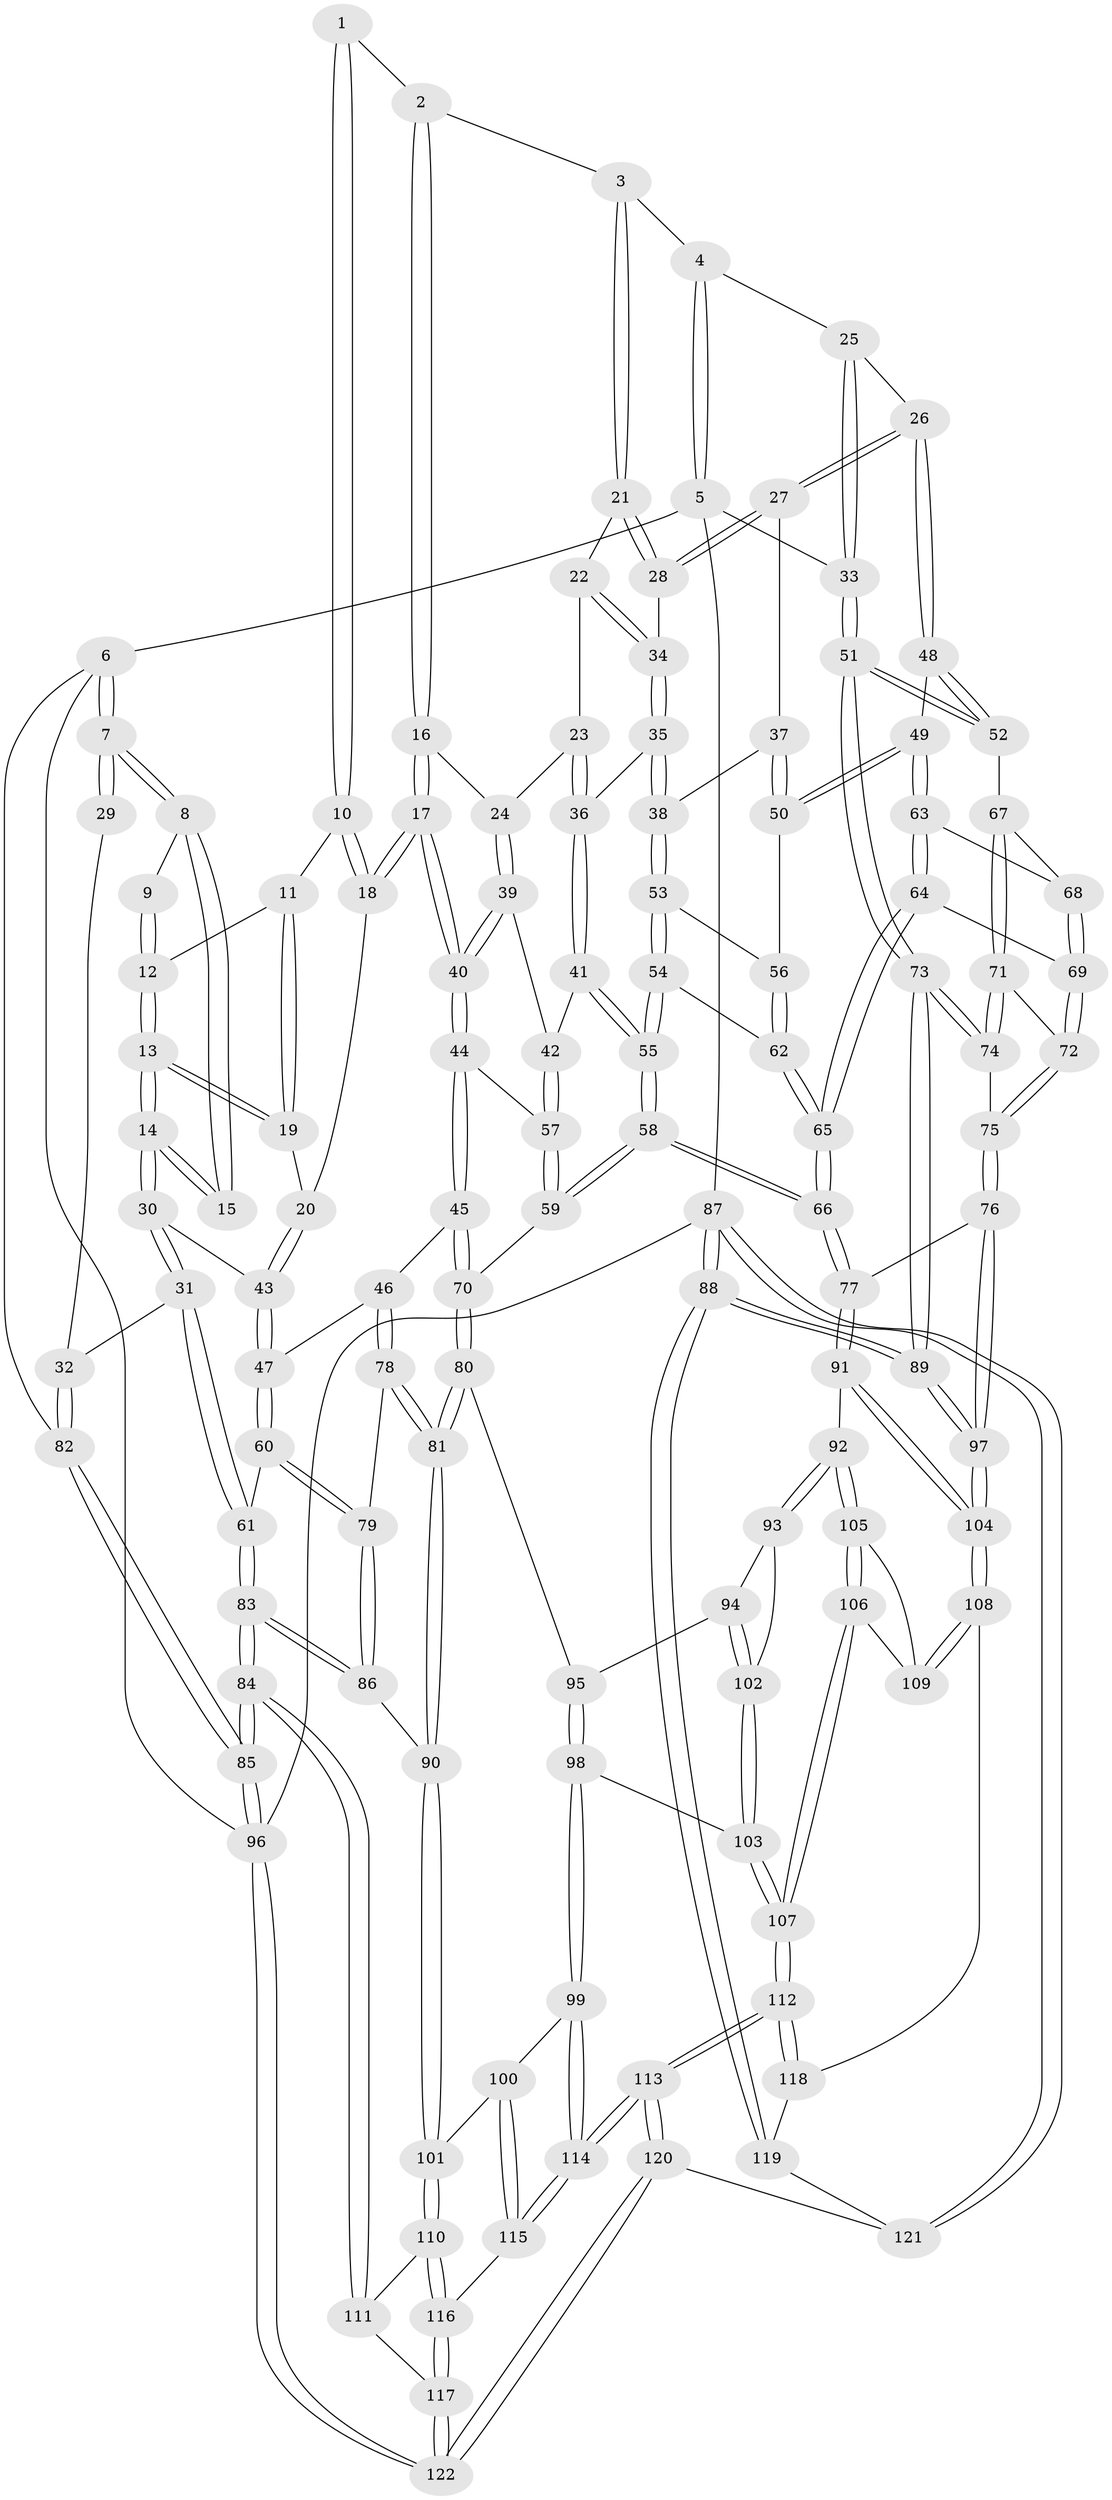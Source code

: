 // Generated by graph-tools (version 1.1) at 2025/38/03/09/25 02:38:30]
// undirected, 122 vertices, 302 edges
graph export_dot {
graph [start="1"]
  node [color=gray90,style=filled];
  1 [pos="+0.33458700394618535+0"];
  2 [pos="+0.5793497282593749+0"];
  3 [pos="+0.7267453566984264+0"];
  4 [pos="+0.8829491410550903+0"];
  5 [pos="+1+0"];
  6 [pos="+0+0"];
  7 [pos="+0+0"];
  8 [pos="+0.1019349472397573+0"];
  9 [pos="+0.22780465983023232+0"];
  10 [pos="+0.3427134501339644+0.0368385042930351"];
  11 [pos="+0.3005462371115308+0.04553930378839342"];
  12 [pos="+0.23925691263718346+0.006638804480779202"];
  13 [pos="+0.19772829464783576+0.10169161919721148"];
  14 [pos="+0.18448822713431798+0.11235417235844362"];
  15 [pos="+0.15062576296052585+0.05211526713834904"];
  16 [pos="+0.4918818992305068+0.034952082981261255"];
  17 [pos="+0.4559099479101043+0.09479562839913014"];
  18 [pos="+0.37373869074896937+0.0787070965817226"];
  19 [pos="+0.2591060541138485+0.08893420669551799"];
  20 [pos="+0.330424636363915+0.12138490060646459"];
  21 [pos="+0.7287228650901576+0"];
  22 [pos="+0.644872648673557+0.05505984344666801"];
  23 [pos="+0.6264371003828968+0.09354389882025736"];
  24 [pos="+0.5995863541850411+0.1090105208853345"];
  25 [pos="+0.9418026612889463+0.06551479675768547"];
  26 [pos="+0.9093944846875127+0.13727919247566678"];
  27 [pos="+0.7892475522528374+0.042402080782232725"];
  28 [pos="+0.7650745975301586+0"];
  29 [pos="+0.07266007799687173+0.043616858516699004"];
  30 [pos="+0.18263135571246136+0.11838317317421987"];
  31 [pos="+0.07658002957156364+0.226809305778277"];
  32 [pos="+0.0663543542721294+0.224030277244151"];
  33 [pos="+1+0.08518354929170428"];
  34 [pos="+0.6876532654064934+0.1262412903346273"];
  35 [pos="+0.6853001612460352+0.1704270320785489"];
  36 [pos="+0.6737632522000115+0.17254598822534412"];
  37 [pos="+0.7619137959591953+0.15048509870867455"];
  38 [pos="+0.7175586449195496+0.17417549499750845"];
  39 [pos="+0.5717491689663677+0.15870937237899094"];
  40 [pos="+0.4731397560920125+0.16653767683182574"];
  41 [pos="+0.6335123291918437+0.20500657339168468"];
  42 [pos="+0.628621370708635+0.20483703669899783"];
  43 [pos="+0.3086600430955495+0.19483000497077507"];
  44 [pos="+0.4699865560718494+0.1767301982119831"];
  45 [pos="+0.3790765145428181+0.2617607913288343"];
  46 [pos="+0.3380249002724357+0.2560719422354986"];
  47 [pos="+0.33023019833619704+0.25254167108500525"];
  48 [pos="+0.9301573113196518+0.1918869294181799"];
  49 [pos="+0.8596165849428091+0.2154298012203466"];
  50 [pos="+0.8176931777121891+0.20565643610945505"];
  51 [pos="+1+0.21914321477040505"];
  52 [pos="+0.9407738882927542+0.19728633156222478"];
  53 [pos="+0.7255771866112173+0.2218654028918916"];
  54 [pos="+0.718471699318817+0.24474806412156164"];
  55 [pos="+0.6798451410772477+0.2933789127842414"];
  56 [pos="+0.7801719032247373+0.23987477621227635"];
  57 [pos="+0.5541723371059786+0.2771287023900975"];
  58 [pos="+0.6797005370390555+0.4039866219368653"];
  59 [pos="+0.5636534378739833+0.3812885554591221"];
  60 [pos="+0.1542259299462714+0.3082633619996406"];
  61 [pos="+0.0991471494303639+0.2557070648010391"];
  62 [pos="+0.7710827527367091+0.2674228522162374"];
  63 [pos="+0.8374484759821723+0.27869354075324726"];
  64 [pos="+0.8225165029659819+0.3053600368043577"];
  65 [pos="+0.7746950490455631+0.3275746226467027"];
  66 [pos="+0.7002543518110228+0.4183307732691434"];
  67 [pos="+0.9177213331668871+0.30133625634722266"];
  68 [pos="+0.9005503314908831+0.3081921550675853"];
  69 [pos="+0.8661955260894529+0.3316169776709448"];
  70 [pos="+0.46930194876904563+0.41544510060800977"];
  71 [pos="+0.9213715324431594+0.30895616211790494"];
  72 [pos="+0.8770279622996315+0.39217103422770855"];
  73 [pos="+1+0.49247665827328585"];
  74 [pos="+1+0.4388883942050825"];
  75 [pos="+0.8781414508248386+0.43410430169638337"];
  76 [pos="+0.7865103373724748+0.46755375977588837"];
  77 [pos="+0.7345709013076871+0.47627580544854287"];
  78 [pos="+0.3072783830834159+0.3684313660278289"];
  79 [pos="+0.16484830608232093+0.3632422541531167"];
  80 [pos="+0.45579105994790997+0.43726277308021977"];
  81 [pos="+0.34928817965489445+0.4924187381780321"];
  82 [pos="+0+0.19779431891670812"];
  83 [pos="+0+0.596831275208783"];
  84 [pos="+0+0.664821424596757"];
  85 [pos="+0+0.6876444357655638"];
  86 [pos="+0.16546061859255867+0.3829155318166009"];
  87 [pos="+1+1"];
  88 [pos="+1+1"];
  89 [pos="+1+0.7360134581352948"];
  90 [pos="+0.2920716183196401+0.544000278122622"];
  91 [pos="+0.7286381097682814+0.5103594580716381"];
  92 [pos="+0.7234126221814708+0.5250811962811193"];
  93 [pos="+0.7068475932095436+0.5307087686163922"];
  94 [pos="+0.5202839191326392+0.5312134183356848"];
  95 [pos="+0.49241244344487656+0.5074790143089059"];
  96 [pos="+0+1"];
  97 [pos="+1+0.720600047494611"];
  98 [pos="+0.46476941810764477+0.6368439479466246"];
  99 [pos="+0.44853503342685874+0.6447828786807648"];
  100 [pos="+0.32953676369541723+0.6045864716081046"];
  101 [pos="+0.28363925537915424+0.5766798527927764"];
  102 [pos="+0.55879865119137+0.6101306463861338"];
  103 [pos="+0.5470919288028857+0.6380103749188439"];
  104 [pos="+1+0.7199719319699482"];
  105 [pos="+0.7245180278906549+0.536726067872192"];
  106 [pos="+0.6347157275393625+0.7423292575211325"];
  107 [pos="+0.6158855763415086+0.7651708330745635"];
  108 [pos="+0.8802367263394798+0.7365494266934709"];
  109 [pos="+0.818942815523508+0.689532570721846"];
  110 [pos="+0.24365103629564788+0.6139790542906702"];
  111 [pos="+0.10039084968905325+0.65577913003599"];
  112 [pos="+0.6135767864721249+0.7758077714026008"];
  113 [pos="+0.5485521209727469+0.8942515933813183"];
  114 [pos="+0.4708910741508143+0.8291235106617063"];
  115 [pos="+0.4279283327104201+0.8139207249597021"];
  116 [pos="+0.3075893570064249+0.8012609488773575"];
  117 [pos="+0.23830696226083786+0.8706350605523923"];
  118 [pos="+0.8298071099619061+0.7853376557160598"];
  119 [pos="+0.8084602048010556+0.842480056692736"];
  120 [pos="+0.5632940018486491+0.9855344301380892"];
  121 [pos="+0.6917488778468889+1"];
  122 [pos="+0.0725904866504661+1"];
  1 -- 2;
  1 -- 10;
  1 -- 10;
  2 -- 3;
  2 -- 16;
  2 -- 16;
  3 -- 4;
  3 -- 21;
  3 -- 21;
  4 -- 5;
  4 -- 5;
  4 -- 25;
  5 -- 6;
  5 -- 33;
  5 -- 87;
  6 -- 7;
  6 -- 7;
  6 -- 82;
  6 -- 96;
  7 -- 8;
  7 -- 8;
  7 -- 29;
  7 -- 29;
  8 -- 9;
  8 -- 15;
  8 -- 15;
  9 -- 12;
  9 -- 12;
  10 -- 11;
  10 -- 18;
  10 -- 18;
  11 -- 12;
  11 -- 19;
  11 -- 19;
  12 -- 13;
  12 -- 13;
  13 -- 14;
  13 -- 14;
  13 -- 19;
  13 -- 19;
  14 -- 15;
  14 -- 15;
  14 -- 30;
  14 -- 30;
  16 -- 17;
  16 -- 17;
  16 -- 24;
  17 -- 18;
  17 -- 18;
  17 -- 40;
  17 -- 40;
  18 -- 20;
  19 -- 20;
  20 -- 43;
  20 -- 43;
  21 -- 22;
  21 -- 28;
  21 -- 28;
  22 -- 23;
  22 -- 34;
  22 -- 34;
  23 -- 24;
  23 -- 36;
  23 -- 36;
  24 -- 39;
  24 -- 39;
  25 -- 26;
  25 -- 33;
  25 -- 33;
  26 -- 27;
  26 -- 27;
  26 -- 48;
  26 -- 48;
  27 -- 28;
  27 -- 28;
  27 -- 37;
  28 -- 34;
  29 -- 32;
  30 -- 31;
  30 -- 31;
  30 -- 43;
  31 -- 32;
  31 -- 61;
  31 -- 61;
  32 -- 82;
  32 -- 82;
  33 -- 51;
  33 -- 51;
  34 -- 35;
  34 -- 35;
  35 -- 36;
  35 -- 38;
  35 -- 38;
  36 -- 41;
  36 -- 41;
  37 -- 38;
  37 -- 50;
  37 -- 50;
  38 -- 53;
  38 -- 53;
  39 -- 40;
  39 -- 40;
  39 -- 42;
  40 -- 44;
  40 -- 44;
  41 -- 42;
  41 -- 55;
  41 -- 55;
  42 -- 57;
  42 -- 57;
  43 -- 47;
  43 -- 47;
  44 -- 45;
  44 -- 45;
  44 -- 57;
  45 -- 46;
  45 -- 70;
  45 -- 70;
  46 -- 47;
  46 -- 78;
  46 -- 78;
  47 -- 60;
  47 -- 60;
  48 -- 49;
  48 -- 52;
  48 -- 52;
  49 -- 50;
  49 -- 50;
  49 -- 63;
  49 -- 63;
  50 -- 56;
  51 -- 52;
  51 -- 52;
  51 -- 73;
  51 -- 73;
  52 -- 67;
  53 -- 54;
  53 -- 54;
  53 -- 56;
  54 -- 55;
  54 -- 55;
  54 -- 62;
  55 -- 58;
  55 -- 58;
  56 -- 62;
  56 -- 62;
  57 -- 59;
  57 -- 59;
  58 -- 59;
  58 -- 59;
  58 -- 66;
  58 -- 66;
  59 -- 70;
  60 -- 61;
  60 -- 79;
  60 -- 79;
  61 -- 83;
  61 -- 83;
  62 -- 65;
  62 -- 65;
  63 -- 64;
  63 -- 64;
  63 -- 68;
  64 -- 65;
  64 -- 65;
  64 -- 69;
  65 -- 66;
  65 -- 66;
  66 -- 77;
  66 -- 77;
  67 -- 68;
  67 -- 71;
  67 -- 71;
  68 -- 69;
  68 -- 69;
  69 -- 72;
  69 -- 72;
  70 -- 80;
  70 -- 80;
  71 -- 72;
  71 -- 74;
  71 -- 74;
  72 -- 75;
  72 -- 75;
  73 -- 74;
  73 -- 74;
  73 -- 89;
  73 -- 89;
  74 -- 75;
  75 -- 76;
  75 -- 76;
  76 -- 77;
  76 -- 97;
  76 -- 97;
  77 -- 91;
  77 -- 91;
  78 -- 79;
  78 -- 81;
  78 -- 81;
  79 -- 86;
  79 -- 86;
  80 -- 81;
  80 -- 81;
  80 -- 95;
  81 -- 90;
  81 -- 90;
  82 -- 85;
  82 -- 85;
  83 -- 84;
  83 -- 84;
  83 -- 86;
  83 -- 86;
  84 -- 85;
  84 -- 85;
  84 -- 111;
  84 -- 111;
  85 -- 96;
  85 -- 96;
  86 -- 90;
  87 -- 88;
  87 -- 88;
  87 -- 121;
  87 -- 121;
  87 -- 96;
  88 -- 89;
  88 -- 89;
  88 -- 119;
  88 -- 119;
  89 -- 97;
  89 -- 97;
  90 -- 101;
  90 -- 101;
  91 -- 92;
  91 -- 104;
  91 -- 104;
  92 -- 93;
  92 -- 93;
  92 -- 105;
  92 -- 105;
  93 -- 94;
  93 -- 102;
  94 -- 95;
  94 -- 102;
  94 -- 102;
  95 -- 98;
  95 -- 98;
  96 -- 122;
  96 -- 122;
  97 -- 104;
  97 -- 104;
  98 -- 99;
  98 -- 99;
  98 -- 103;
  99 -- 100;
  99 -- 114;
  99 -- 114;
  100 -- 101;
  100 -- 115;
  100 -- 115;
  101 -- 110;
  101 -- 110;
  102 -- 103;
  102 -- 103;
  103 -- 107;
  103 -- 107;
  104 -- 108;
  104 -- 108;
  105 -- 106;
  105 -- 106;
  105 -- 109;
  106 -- 107;
  106 -- 107;
  106 -- 109;
  107 -- 112;
  107 -- 112;
  108 -- 109;
  108 -- 109;
  108 -- 118;
  110 -- 111;
  110 -- 116;
  110 -- 116;
  111 -- 117;
  112 -- 113;
  112 -- 113;
  112 -- 118;
  112 -- 118;
  113 -- 114;
  113 -- 114;
  113 -- 120;
  113 -- 120;
  114 -- 115;
  114 -- 115;
  115 -- 116;
  116 -- 117;
  116 -- 117;
  117 -- 122;
  117 -- 122;
  118 -- 119;
  119 -- 121;
  120 -- 121;
  120 -- 122;
  120 -- 122;
}

